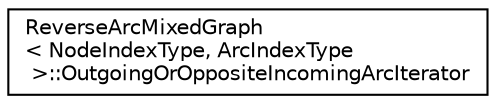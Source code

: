 digraph "Graphical Class Hierarchy"
{
 // LATEX_PDF_SIZE
  edge [fontname="Helvetica",fontsize="10",labelfontname="Helvetica",labelfontsize="10"];
  node [fontname="Helvetica",fontsize="10",shape=record];
  rankdir="LR";
  Node0 [label="ReverseArcMixedGraph\l\< NodeIndexType, ArcIndexType\l \>::OutgoingOrOppositeIncomingArcIterator",height=0.2,width=0.4,color="black", fillcolor="white", style="filled",URL="$classutil_1_1_reverse_arc_mixed_graph_1_1_outgoing_or_opposite_incoming_arc_iterator.html",tooltip=" "];
}
